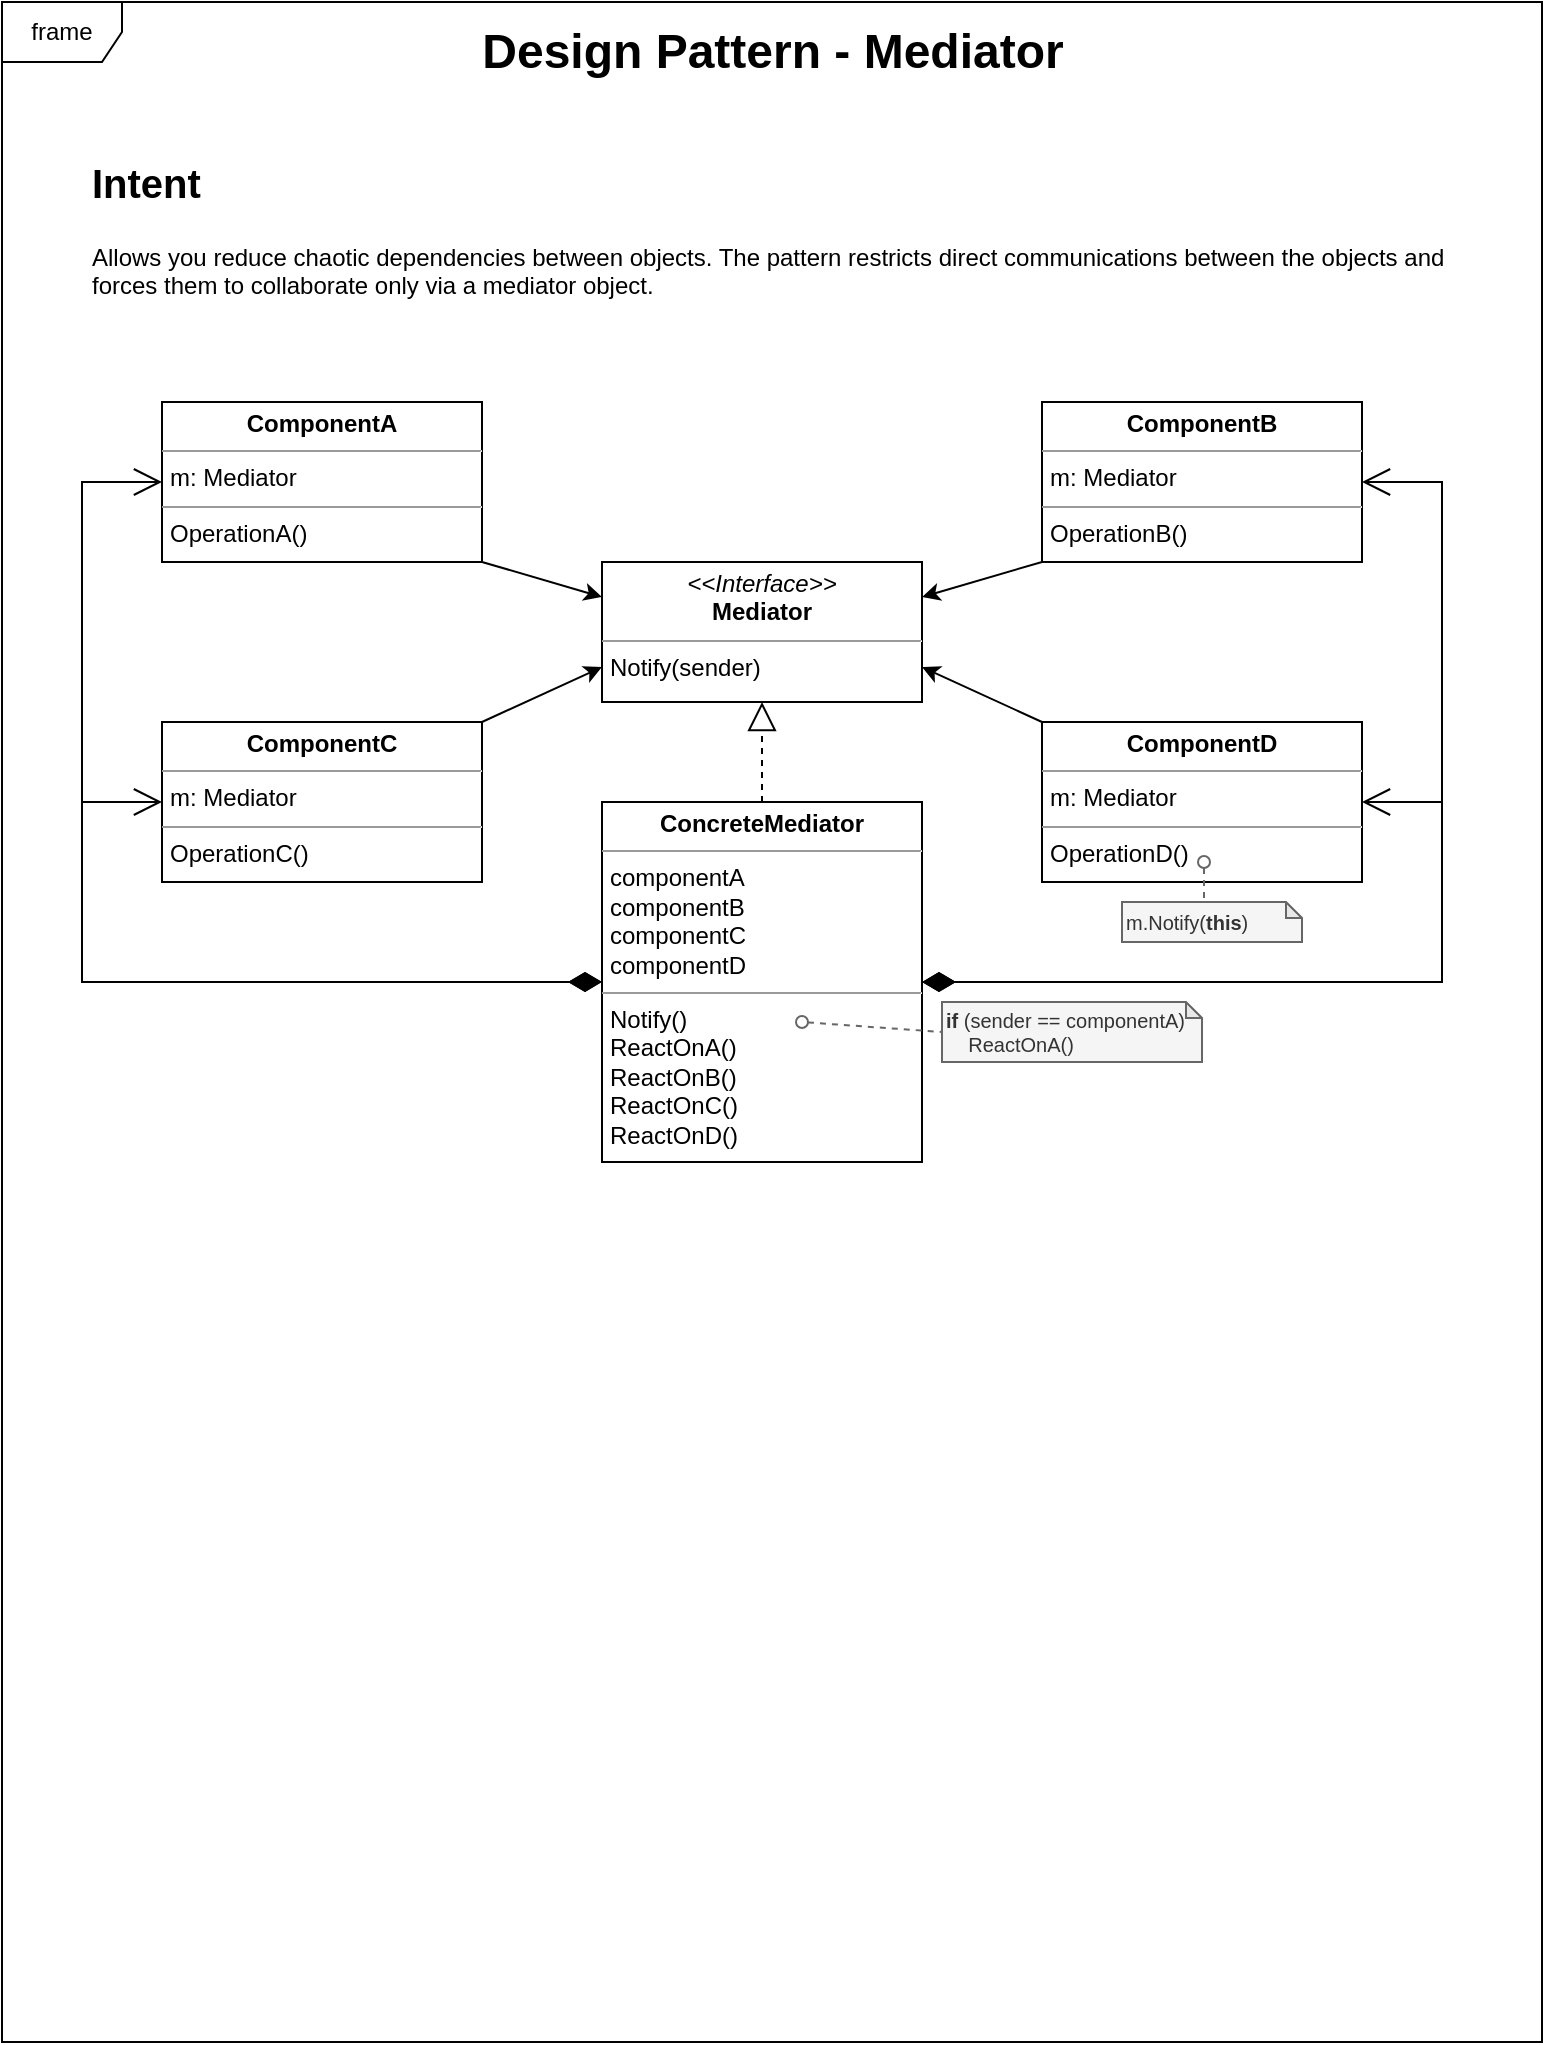 <mxfile version="20.2.3" type="device"><diagram name="Page-1" id="c4acf3e9-155e-7222-9cf6-157b1a14988f"><mxGraphModel dx="1671" dy="1014" grid="1" gridSize="10" guides="1" tooltips="1" connect="1" arrows="1" fold="1" page="1" pageScale="1" pageWidth="850" pageHeight="1100" background="none" math="0" shadow="0"><root><mxCell id="0"/><mxCell id="1" parent="0"/><mxCell id="6YJgVN3vndyuK45VjMPc-19" value="frame" style="shape=umlFrame;whiteSpace=wrap;html=1;" vertex="1" parent="1"><mxGeometry x="40" y="40" width="770" height="1020" as="geometry"/></mxCell><mxCell id="6YJgVN3vndyuK45VjMPc-7" value="&lt;p style=&quot;margin:0px;margin-top:4px;text-align:center;&quot;&gt;&lt;b&gt;ConcreteMediator&lt;/b&gt;&lt;/p&gt;&lt;hr size=&quot;1&quot;&gt;&lt;p style=&quot;margin:0px;margin-left:4px;&quot;&gt;componentA&lt;/p&gt;&lt;p style=&quot;margin:0px;margin-left:4px;&quot;&gt;componentB&lt;br&gt;&lt;/p&gt;&lt;p style=&quot;margin:0px;margin-left:4px;&quot;&gt;componentC&lt;br&gt;&lt;/p&gt;&lt;p style=&quot;margin:0px;margin-left:4px;&quot;&gt;componentD&lt;br&gt;&lt;/p&gt;&lt;hr size=&quot;1&quot;&gt;&lt;p style=&quot;margin:0px;margin-left:4px;&quot;&gt;Notify()&lt;/p&gt;&lt;p style=&quot;margin:0px;margin-left:4px;&quot;&gt;ReactOnA()&lt;/p&gt;&lt;p style=&quot;margin:0px;margin-left:4px;&quot;&gt;ReactOnB()&lt;br&gt;&lt;/p&gt;&lt;p style=&quot;margin:0px;margin-left:4px;&quot;&gt;ReactOnC()&lt;br&gt;&lt;/p&gt;&lt;p style=&quot;margin:0px;margin-left:4px;&quot;&gt;ReactOnD&lt;span style=&quot;background-color: initial;&quot;&gt;()&lt;/span&gt;&lt;/p&gt;" style="verticalAlign=top;align=left;overflow=fill;fontSize=12;fontFamily=Helvetica;html=1;" vertex="1" parent="1"><mxGeometry x="340" y="440" width="160" height="180" as="geometry"/></mxCell><mxCell id="SNXLgNl5wJkpsjLgbIaf-1" value="&lt;b style=&quot;&quot;&gt;&lt;font style=&quot;font-size: 24px;&quot;&gt;Design Pattern - Mediator&lt;/font&gt;&lt;/b&gt;" style="text;html=1;align=center;verticalAlign=middle;resizable=0;points=[];autosize=1;strokeColor=none;fillColor=none;fontSize=16;" parent="1" vertex="1"><mxGeometry x="270" y="45" width="310" height="40" as="geometry"/></mxCell><mxCell id="KmE9x78havIfTtKwWrY--2" value="&lt;h1&gt;&lt;font style=&quot;font-size: 20px;&quot;&gt;Intent&lt;/font&gt;&lt;/h1&gt;&lt;p&gt;Allows you reduce chaotic dependencies between objects. The pattern restricts direct communications between the objects and forces them to collaborate only via a mediator object.&lt;/p&gt;" style="text;html=1;strokeColor=none;fillColor=none;spacing=5;spacingTop=-20;whiteSpace=wrap;overflow=hidden;rounded=0;" parent="1" vertex="1"><mxGeometry x="80" y="110" width="690" height="80" as="geometry"/></mxCell><mxCell id="nxDBWPMHmyQlofocXc1m-11" value="m.Notify(&lt;b&gt;this&lt;/b&gt;)" style="shape=note;whiteSpace=wrap;html=1;backgroundOutline=1;darkOpacity=0.05;size=8;fontSize=10;fillColor=#f5f5f5;fontColor=#333333;strokeColor=#666666;align=left;" parent="1" vertex="1"><mxGeometry x="600" y="490" width="90" height="20" as="geometry"/></mxCell><mxCell id="nxDBWPMHmyQlofocXc1m-21" style="rounded=0;orthogonalLoop=1;jettySize=auto;html=1;fontSize=10;endArrow=none;endFill=0;dashed=1;fillColor=#f5f5f5;strokeColor=#666666;sketch=0;shadow=0;startArrow=oval;startFill=0;entryX=0;entryY=0.5;entryDx=0;entryDy=0;entryPerimeter=0;" parent="1" target="6YJgVN3vndyuK45VjMPc-18" edge="1"><mxGeometry relative="1" as="geometry"><mxPoint x="440" y="550" as="sourcePoint"/><mxPoint x="610" y="554" as="targetPoint"/></mxGeometry></mxCell><mxCell id="6YJgVN3vndyuK45VjMPc-1" value="&lt;p style=&quot;margin:0px;margin-top:4px;text-align:center;&quot;&gt;&lt;i&gt;&amp;lt;&amp;lt;Interface&amp;gt;&amp;gt;&lt;/i&gt;&lt;br&gt;&lt;b&gt;Mediator&lt;/b&gt;&lt;/p&gt;&lt;hr size=&quot;1&quot;&gt;&lt;p style=&quot;margin:0px;margin-left:4px;&quot;&gt;&lt;/p&gt;&lt;p style=&quot;margin:0px;margin-left:4px;&quot;&gt;Notify(sender)&lt;/p&gt;" style="verticalAlign=top;align=left;overflow=fill;fontSize=12;fontFamily=Helvetica;html=1;" vertex="1" parent="1"><mxGeometry x="340" y="320" width="160" height="70" as="geometry"/></mxCell><mxCell id="6YJgVN3vndyuK45VjMPc-9" style="edgeStyle=none;rounded=0;orthogonalLoop=1;jettySize=auto;html=1;exitX=1;exitY=1;exitDx=0;exitDy=0;entryX=0;entryY=0.25;entryDx=0;entryDy=0;" edge="1" parent="1" source="6YJgVN3vndyuK45VjMPc-2" target="6YJgVN3vndyuK45VjMPc-1"><mxGeometry relative="1" as="geometry"/></mxCell><mxCell id="6YJgVN3vndyuK45VjMPc-2" value="&lt;p style=&quot;margin:0px;margin-top:4px;text-align:center;&quot;&gt;&lt;b&gt;ComponentA&lt;/b&gt;&lt;/p&gt;&lt;hr size=&quot;1&quot;&gt;&lt;p style=&quot;margin:0px;margin-left:4px;&quot;&gt;m: Mediator&lt;/p&gt;&lt;hr size=&quot;1&quot;&gt;&lt;p style=&quot;margin:0px;margin-left:4px;&quot;&gt;OperationA()&lt;/p&gt;" style="verticalAlign=top;align=left;overflow=fill;fontSize=12;fontFamily=Helvetica;html=1;" vertex="1" parent="1"><mxGeometry x="120" y="240" width="160" height="80" as="geometry"/></mxCell><mxCell id="6YJgVN3vndyuK45VjMPc-10" style="edgeStyle=none;rounded=0;orthogonalLoop=1;jettySize=auto;html=1;exitX=0;exitY=1;exitDx=0;exitDy=0;entryX=1;entryY=0.25;entryDx=0;entryDy=0;" edge="1" parent="1" source="6YJgVN3vndyuK45VjMPc-3" target="6YJgVN3vndyuK45VjMPc-1"><mxGeometry relative="1" as="geometry"/></mxCell><mxCell id="6YJgVN3vndyuK45VjMPc-3" value="&lt;p style=&quot;margin:0px;margin-top:4px;text-align:center;&quot;&gt;&lt;b&gt;ComponentB&lt;/b&gt;&lt;/p&gt;&lt;hr size=&quot;1&quot;&gt;&lt;p style=&quot;margin:0px;margin-left:4px;&quot;&gt;m: Mediator&lt;/p&gt;&lt;hr size=&quot;1&quot;&gt;&lt;p style=&quot;margin:0px;margin-left:4px;&quot;&gt;OperationB()&lt;/p&gt;" style="verticalAlign=top;align=left;overflow=fill;fontSize=12;fontFamily=Helvetica;html=1;" vertex="1" parent="1"><mxGeometry x="560" y="240" width="160" height="80" as="geometry"/></mxCell><mxCell id="6YJgVN3vndyuK45VjMPc-8" style="rounded=0;orthogonalLoop=1;jettySize=auto;html=1;exitX=1;exitY=0;exitDx=0;exitDy=0;entryX=0;entryY=0.75;entryDx=0;entryDy=0;" edge="1" parent="1" source="6YJgVN3vndyuK45VjMPc-4" target="6YJgVN3vndyuK45VjMPc-1"><mxGeometry relative="1" as="geometry"/></mxCell><mxCell id="6YJgVN3vndyuK45VjMPc-4" value="&lt;p style=&quot;margin:0px;margin-top:4px;text-align:center;&quot;&gt;&lt;b&gt;ComponentC&lt;/b&gt;&lt;/p&gt;&lt;hr size=&quot;1&quot;&gt;&lt;p style=&quot;margin:0px;margin-left:4px;&quot;&gt;m: Mediator&lt;/p&gt;&lt;hr size=&quot;1&quot;&gt;&lt;p style=&quot;margin:0px;margin-left:4px;&quot;&gt;OperationC()&lt;/p&gt;" style="verticalAlign=top;align=left;overflow=fill;fontSize=12;fontFamily=Helvetica;html=1;" vertex="1" parent="1"><mxGeometry x="120" y="400" width="160" height="80" as="geometry"/></mxCell><mxCell id="6YJgVN3vndyuK45VjMPc-11" style="edgeStyle=none;rounded=0;orthogonalLoop=1;jettySize=auto;html=1;exitX=0;exitY=0;exitDx=0;exitDy=0;entryX=1;entryY=0.75;entryDx=0;entryDy=0;" edge="1" parent="1" source="6YJgVN3vndyuK45VjMPc-5" target="6YJgVN3vndyuK45VjMPc-1"><mxGeometry relative="1" as="geometry"/></mxCell><mxCell id="6YJgVN3vndyuK45VjMPc-5" value="&lt;p style=&quot;margin:0px;margin-top:4px;text-align:center;&quot;&gt;&lt;b&gt;ComponentD&lt;/b&gt;&lt;/p&gt;&lt;hr size=&quot;1&quot;&gt;&lt;p style=&quot;margin:0px;margin-left:4px;&quot;&gt;m: Mediator&lt;/p&gt;&lt;hr size=&quot;1&quot;&gt;&lt;p style=&quot;margin:0px;margin-left:4px;&quot;&gt;OperationD()&lt;/p&gt;" style="verticalAlign=top;align=left;overflow=fill;fontSize=12;fontFamily=Helvetica;html=1;" vertex="1" parent="1"><mxGeometry x="560" y="400" width="160" height="80" as="geometry"/></mxCell><mxCell id="6YJgVN3vndyuK45VjMPc-12" value="" style="endArrow=block;dashed=1;endFill=0;endSize=12;html=1;rounded=0;entryX=0.5;entryY=1;entryDx=0;entryDy=0;exitX=0.5;exitY=0;exitDx=0;exitDy=0;" edge="1" parent="1" source="6YJgVN3vndyuK45VjMPc-7" target="6YJgVN3vndyuK45VjMPc-1"><mxGeometry width="160" relative="1" as="geometry"><mxPoint x="450" y="460" as="sourcePoint"/><mxPoint x="610" y="460" as="targetPoint"/></mxGeometry></mxCell><mxCell id="6YJgVN3vndyuK45VjMPc-13" value="" style="endArrow=open;html=1;endSize=12;startArrow=diamondThin;startSize=14;startFill=1;edgeStyle=orthogonalEdgeStyle;align=left;verticalAlign=bottom;rounded=0;entryX=0;entryY=0.5;entryDx=0;entryDy=0;exitX=0;exitY=0.5;exitDx=0;exitDy=0;" edge="1" parent="1" source="6YJgVN3vndyuK45VjMPc-7" target="6YJgVN3vndyuK45VjMPc-4"><mxGeometry x="-0.92" relative="1" as="geometry"><mxPoint x="240" y="550" as="sourcePoint"/><mxPoint x="610" y="460" as="targetPoint"/><Array as="points"><mxPoint x="80" y="530"/><mxPoint x="80" y="440"/></Array><mxPoint as="offset"/></mxGeometry></mxCell><mxCell id="6YJgVN3vndyuK45VjMPc-14" value="" style="endArrow=open;html=1;endSize=12;startArrow=diamondThin;startSize=14;startFill=1;edgeStyle=orthogonalEdgeStyle;align=left;verticalAlign=bottom;rounded=0;entryX=0;entryY=0.5;entryDx=0;entryDy=0;exitX=0;exitY=0.5;exitDx=0;exitDy=0;" edge="1" parent="1" source="6YJgVN3vndyuK45VjMPc-7" target="6YJgVN3vndyuK45VjMPc-2"><mxGeometry x="-0.92" relative="1" as="geometry"><mxPoint x="350" y="540" as="sourcePoint"/><mxPoint x="130" y="450" as="targetPoint"/><Array as="points"><mxPoint x="80" y="530"/><mxPoint x="80" y="280"/></Array><mxPoint as="offset"/></mxGeometry></mxCell><mxCell id="6YJgVN3vndyuK45VjMPc-15" value="" style="endArrow=open;html=1;endSize=12;startArrow=diamondThin;startSize=14;startFill=1;edgeStyle=orthogonalEdgeStyle;align=left;verticalAlign=bottom;rounded=0;entryX=1;entryY=0.5;entryDx=0;entryDy=0;exitX=1;exitY=0.5;exitDx=0;exitDy=0;" edge="1" parent="1" source="6YJgVN3vndyuK45VjMPc-7" target="6YJgVN3vndyuK45VjMPc-5"><mxGeometry x="-0.92" relative="1" as="geometry"><mxPoint x="350" y="540" as="sourcePoint"/><mxPoint x="130" y="290" as="targetPoint"/><Array as="points"><mxPoint x="760" y="530"/><mxPoint x="760" y="440"/></Array><mxPoint as="offset"/></mxGeometry></mxCell><mxCell id="6YJgVN3vndyuK45VjMPc-16" value="" style="endArrow=open;html=1;endSize=12;startArrow=diamondThin;startSize=14;startFill=1;edgeStyle=orthogonalEdgeStyle;align=left;verticalAlign=bottom;rounded=0;entryX=1;entryY=0.5;entryDx=0;entryDy=0;exitX=1;exitY=0.5;exitDx=0;exitDy=0;" edge="1" parent="1" source="6YJgVN3vndyuK45VjMPc-7" target="6YJgVN3vndyuK45VjMPc-3"><mxGeometry x="-0.92" relative="1" as="geometry"><mxPoint x="510" y="540" as="sourcePoint"/><mxPoint x="730" y="450" as="targetPoint"/><Array as="points"><mxPoint x="760" y="530"/><mxPoint x="760" y="280"/></Array><mxPoint as="offset"/></mxGeometry></mxCell><mxCell id="6YJgVN3vndyuK45VjMPc-17" style="rounded=0;orthogonalLoop=1;jettySize=auto;html=1;fontSize=10;endArrow=none;endFill=0;dashed=1;fillColor=#f5f5f5;strokeColor=#666666;sketch=0;shadow=0;startArrow=oval;startFill=0;entryX=0;entryY=0;entryDx=41;entryDy=0;entryPerimeter=0;" edge="1" parent="1" target="nxDBWPMHmyQlofocXc1m-11"><mxGeometry relative="1" as="geometry"><mxPoint x="641" y="470" as="sourcePoint"/><mxPoint x="385.0" y="610" as="targetPoint"/></mxGeometry></mxCell><mxCell id="6YJgVN3vndyuK45VjMPc-18" value="&lt;b&gt;if &lt;/b&gt;(sender == componentA)&lt;br&gt;&amp;nbsp; &amp;nbsp; ReactOnA()" style="shape=note;whiteSpace=wrap;html=1;backgroundOutline=1;darkOpacity=0.05;size=8;fontSize=10;fillColor=#f5f5f5;fontColor=#333333;strokeColor=#666666;align=left;" vertex="1" parent="1"><mxGeometry x="510" y="540" width="130" height="30" as="geometry"/></mxCell></root></mxGraphModel></diagram></mxfile>